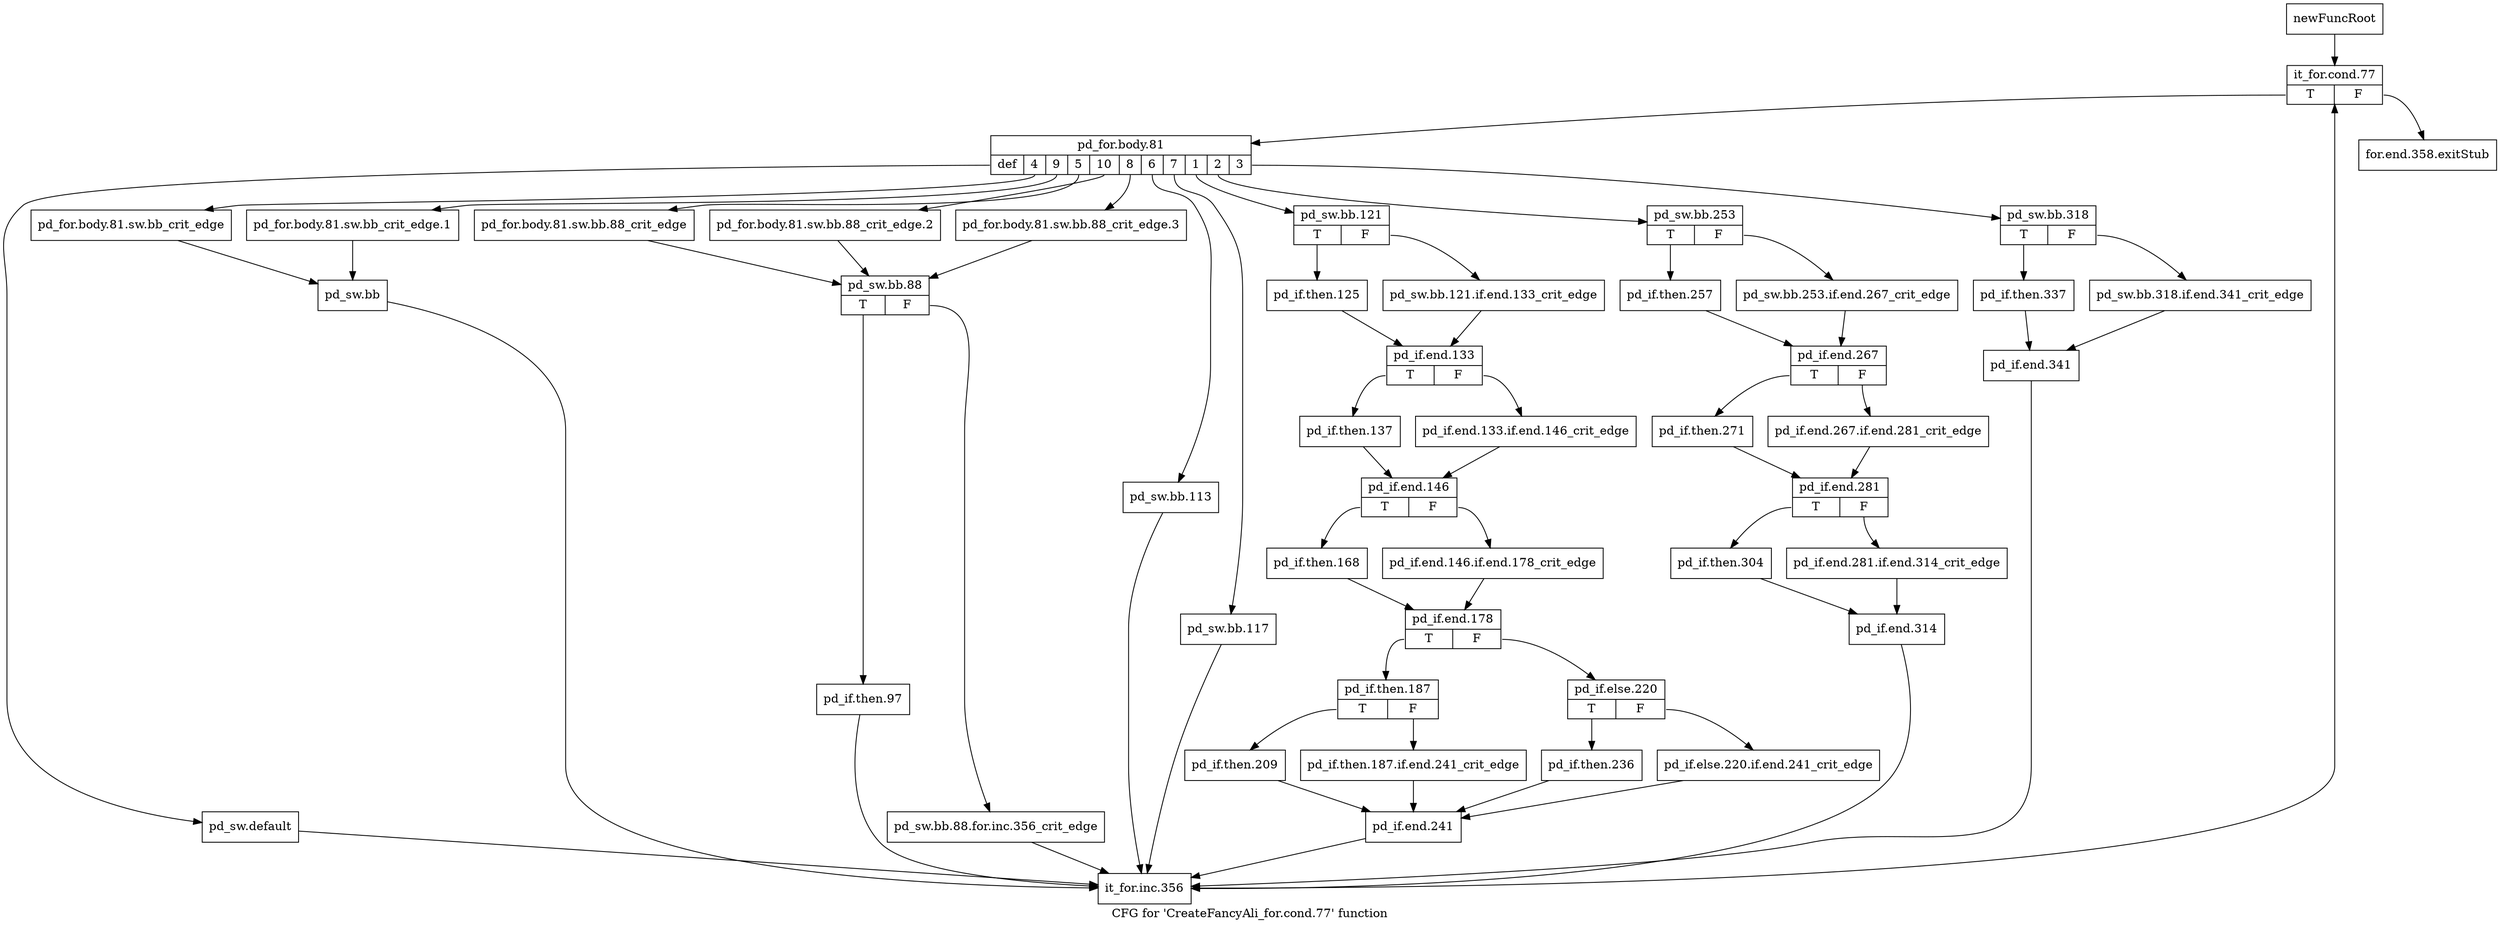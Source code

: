 digraph "CFG for 'CreateFancyAli_for.cond.77' function" {
	label="CFG for 'CreateFancyAli_for.cond.77' function";

	Node0x3266b90 [shape=record,label="{newFuncRoot}"];
	Node0x3266b90 -> Node0x3266c30;
	Node0x3266be0 [shape=record,label="{for.end.358.exitStub}"];
	Node0x3266c30 [shape=record,label="{it_for.cond.77|{<s0>T|<s1>F}}"];
	Node0x3266c30:s0 -> Node0x3266c80;
	Node0x3266c30:s1 -> Node0x3266be0;
	Node0x3266c80 [shape=record,label="{pd_for.body.81|{<s0>def|<s1>4|<s2>9|<s3>5|<s4>10|<s5>8|<s6>6|<s7>7|<s8>1|<s9>2|<s10>3}}"];
	Node0x3266c80:s0 -> Node0x32679f0;
	Node0x3266c80:s1 -> Node0x3267950;
	Node0x3266c80:s2 -> Node0x3267900;
	Node0x3266c80:s3 -> Node0x32677c0;
	Node0x3266c80:s4 -> Node0x3267770;
	Node0x3266c80:s5 -> Node0x3267720;
	Node0x3266c80:s6 -> Node0x32676d0;
	Node0x3266c80:s7 -> Node0x3267680;
	Node0x3266c80:s8 -> Node0x3267130;
	Node0x3266c80:s9 -> Node0x3266e10;
	Node0x3266c80:s10 -> Node0x3266cd0;
	Node0x3266cd0 [shape=record,label="{pd_sw.bb.318|{<s0>T|<s1>F}}"];
	Node0x3266cd0:s0 -> Node0x3266d70;
	Node0x3266cd0:s1 -> Node0x3266d20;
	Node0x3266d20 [shape=record,label="{pd_sw.bb.318.if.end.341_crit_edge}"];
	Node0x3266d20 -> Node0x3266dc0;
	Node0x3266d70 [shape=record,label="{pd_if.then.337}"];
	Node0x3266d70 -> Node0x3266dc0;
	Node0x3266dc0 [shape=record,label="{pd_if.end.341}"];
	Node0x3266dc0 -> Node0x3267a40;
	Node0x3266e10 [shape=record,label="{pd_sw.bb.253|{<s0>T|<s1>F}}"];
	Node0x3266e10:s0 -> Node0x3266eb0;
	Node0x3266e10:s1 -> Node0x3266e60;
	Node0x3266e60 [shape=record,label="{pd_sw.bb.253.if.end.267_crit_edge}"];
	Node0x3266e60 -> Node0x3266f00;
	Node0x3266eb0 [shape=record,label="{pd_if.then.257}"];
	Node0x3266eb0 -> Node0x3266f00;
	Node0x3266f00 [shape=record,label="{pd_if.end.267|{<s0>T|<s1>F}}"];
	Node0x3266f00:s0 -> Node0x3266fa0;
	Node0x3266f00:s1 -> Node0x3266f50;
	Node0x3266f50 [shape=record,label="{pd_if.end.267.if.end.281_crit_edge}"];
	Node0x3266f50 -> Node0x3266ff0;
	Node0x3266fa0 [shape=record,label="{pd_if.then.271}"];
	Node0x3266fa0 -> Node0x3266ff0;
	Node0x3266ff0 [shape=record,label="{pd_if.end.281|{<s0>T|<s1>F}}"];
	Node0x3266ff0:s0 -> Node0x3267090;
	Node0x3266ff0:s1 -> Node0x3267040;
	Node0x3267040 [shape=record,label="{pd_if.end.281.if.end.314_crit_edge}"];
	Node0x3267040 -> Node0x32670e0;
	Node0x3267090 [shape=record,label="{pd_if.then.304}"];
	Node0x3267090 -> Node0x32670e0;
	Node0x32670e0 [shape=record,label="{pd_if.end.314}"];
	Node0x32670e0 -> Node0x3267a40;
	Node0x3267130 [shape=record,label="{pd_sw.bb.121|{<s0>T|<s1>F}}"];
	Node0x3267130:s0 -> Node0x32671d0;
	Node0x3267130:s1 -> Node0x3267180;
	Node0x3267180 [shape=record,label="{pd_sw.bb.121.if.end.133_crit_edge}"];
	Node0x3267180 -> Node0x3267220;
	Node0x32671d0 [shape=record,label="{pd_if.then.125}"];
	Node0x32671d0 -> Node0x3267220;
	Node0x3267220 [shape=record,label="{pd_if.end.133|{<s0>T|<s1>F}}"];
	Node0x3267220:s0 -> Node0x32672c0;
	Node0x3267220:s1 -> Node0x3267270;
	Node0x3267270 [shape=record,label="{pd_if.end.133.if.end.146_crit_edge}"];
	Node0x3267270 -> Node0x3267310;
	Node0x32672c0 [shape=record,label="{pd_if.then.137}"];
	Node0x32672c0 -> Node0x3267310;
	Node0x3267310 [shape=record,label="{pd_if.end.146|{<s0>T|<s1>F}}"];
	Node0x3267310:s0 -> Node0x32673b0;
	Node0x3267310:s1 -> Node0x3267360;
	Node0x3267360 [shape=record,label="{pd_if.end.146.if.end.178_crit_edge}"];
	Node0x3267360 -> Node0x3267400;
	Node0x32673b0 [shape=record,label="{pd_if.then.168}"];
	Node0x32673b0 -> Node0x3267400;
	Node0x3267400 [shape=record,label="{pd_if.end.178|{<s0>T|<s1>F}}"];
	Node0x3267400:s0 -> Node0x3267540;
	Node0x3267400:s1 -> Node0x3267450;
	Node0x3267450 [shape=record,label="{pd_if.else.220|{<s0>T|<s1>F}}"];
	Node0x3267450:s0 -> Node0x32674f0;
	Node0x3267450:s1 -> Node0x32674a0;
	Node0x32674a0 [shape=record,label="{pd_if.else.220.if.end.241_crit_edge}"];
	Node0x32674a0 -> Node0x3267630;
	Node0x32674f0 [shape=record,label="{pd_if.then.236}"];
	Node0x32674f0 -> Node0x3267630;
	Node0x3267540 [shape=record,label="{pd_if.then.187|{<s0>T|<s1>F}}"];
	Node0x3267540:s0 -> Node0x32675e0;
	Node0x3267540:s1 -> Node0x3267590;
	Node0x3267590 [shape=record,label="{pd_if.then.187.if.end.241_crit_edge}"];
	Node0x3267590 -> Node0x3267630;
	Node0x32675e0 [shape=record,label="{pd_if.then.209}"];
	Node0x32675e0 -> Node0x3267630;
	Node0x3267630 [shape=record,label="{pd_if.end.241}"];
	Node0x3267630 -> Node0x3267a40;
	Node0x3267680 [shape=record,label="{pd_sw.bb.117}"];
	Node0x3267680 -> Node0x3267a40;
	Node0x32676d0 [shape=record,label="{pd_sw.bb.113}"];
	Node0x32676d0 -> Node0x3267a40;
	Node0x3267720 [shape=record,label="{pd_for.body.81.sw.bb.88_crit_edge.3}"];
	Node0x3267720 -> Node0x3267810;
	Node0x3267770 [shape=record,label="{pd_for.body.81.sw.bb.88_crit_edge.2}"];
	Node0x3267770 -> Node0x3267810;
	Node0x32677c0 [shape=record,label="{pd_for.body.81.sw.bb.88_crit_edge}"];
	Node0x32677c0 -> Node0x3267810;
	Node0x3267810 [shape=record,label="{pd_sw.bb.88|{<s0>T|<s1>F}}"];
	Node0x3267810:s0 -> Node0x32678b0;
	Node0x3267810:s1 -> Node0x3267860;
	Node0x3267860 [shape=record,label="{pd_sw.bb.88.for.inc.356_crit_edge}"];
	Node0x3267860 -> Node0x3267a40;
	Node0x32678b0 [shape=record,label="{pd_if.then.97}"];
	Node0x32678b0 -> Node0x3267a40;
	Node0x3267900 [shape=record,label="{pd_for.body.81.sw.bb_crit_edge.1}"];
	Node0x3267900 -> Node0x32679a0;
	Node0x3267950 [shape=record,label="{pd_for.body.81.sw.bb_crit_edge}"];
	Node0x3267950 -> Node0x32679a0;
	Node0x32679a0 [shape=record,label="{pd_sw.bb}"];
	Node0x32679a0 -> Node0x3267a40;
	Node0x32679f0 [shape=record,label="{pd_sw.default}"];
	Node0x32679f0 -> Node0x3267a40;
	Node0x3267a40 [shape=record,label="{it_for.inc.356}"];
	Node0x3267a40 -> Node0x3266c30;
}
